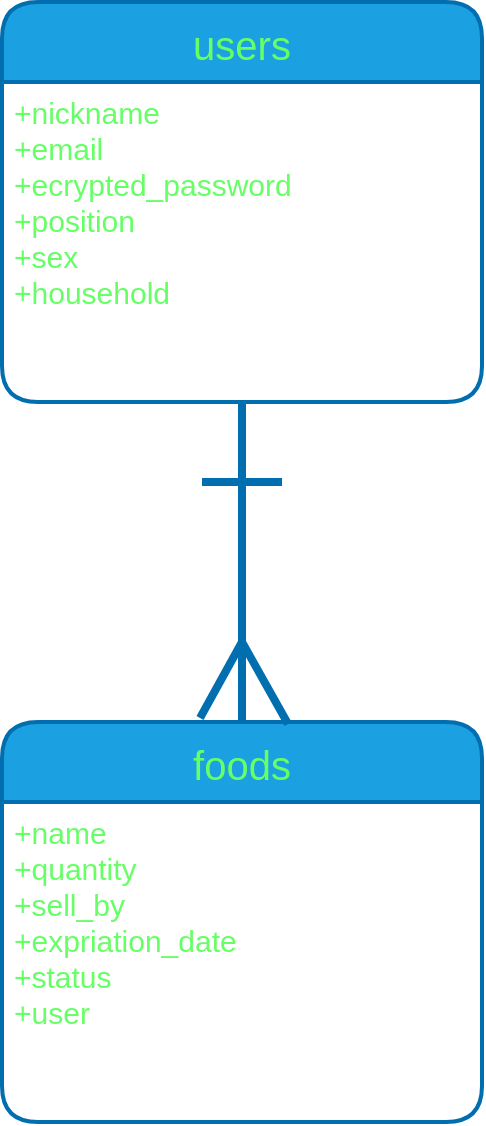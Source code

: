 <mxfile version="14.2.4" type="embed">
    <diagram id="b5fG7cNZI4kyyGxQFFN1" name="ページ1">
        <mxGraphModel dx="220" dy="773" grid="1" gridSize="10" guides="1" tooltips="1" connect="1" arrows="1" fold="1" page="1" pageScale="1" pageWidth="850" pageHeight="1100" math="0" shadow="0">
            <root>
                <mxCell id="0"/>
                <mxCell id="1" parent="0"/>
                <mxCell id="2" value="users" style="swimlane;childLayout=stackLayout;horizontal=1;startSize=40;horizontalStack=0;rounded=1;fontSize=20;fontStyle=0;strokeWidth=2;resizeParent=0;resizeLast=1;shadow=0;dashed=0;align=center;fillColor=#1ba1e2;strokeColor=#006EAF;fontColor=#66FF66;" vertex="1" parent="1">
                    <mxGeometry x="80" y="40" width="240" height="200" as="geometry"/>
                </mxCell>
                <mxCell id="3" value="+nickname&#10;+email&#10;+ecrypted_password&#10;+position&#10;+sex&#10;+household" style="align=left;strokeColor=none;fillColor=none;spacingLeft=4;fontSize=15;verticalAlign=top;resizable=0;rotatable=0;part=1;fontColor=#66FF66;" vertex="1" parent="2">
                    <mxGeometry y="40" width="240" height="160" as="geometry"/>
                </mxCell>
                <mxCell id="4" value="foods" style="swimlane;childLayout=stackLayout;horizontal=1;startSize=40;horizontalStack=0;rounded=1;fontSize=20;fontStyle=0;strokeWidth=2;resizeParent=0;resizeLast=1;shadow=0;dashed=0;align=center;fillColor=#1ba1e2;strokeColor=#006EAF;fontColor=#66FF66;" vertex="1" parent="1">
                    <mxGeometry x="80" y="400" width="240" height="200" as="geometry"/>
                </mxCell>
                <mxCell id="5" value="+name&#10;+quantity&#10;+sell_by&#10;+expriation_date&#10;+status&#10;+user" style="align=left;strokeColor=none;fillColor=none;spacingLeft=4;fontSize=15;verticalAlign=top;resizable=0;rotatable=0;part=1;fontColor=#66FF66;" vertex="1" parent="4">
                    <mxGeometry y="40" width="240" height="160" as="geometry"/>
                </mxCell>
                <mxCell id="7" value="" style="endArrow=none;html=1;rounded=0;fontSize=17;entryX=0.5;entryY=1;entryDx=0;entryDy=0;exitX=0.5;exitY=0;exitDx=0;exitDy=0;strokeWidth=4;fillColor=#1ba1e2;strokeColor=#006EAF;" edge="1" parent="1" source="4" target="3">
                    <mxGeometry relative="1" as="geometry">
                        <mxPoint x="290" y="460" as="sourcePoint"/>
                        <mxPoint x="450" y="460" as="targetPoint"/>
                    </mxGeometry>
                </mxCell>
                <mxCell id="8" value="" style="endArrow=none;html=1;rounded=0;strokeWidth=4;fontSize=17;fillColor=#1ba1e2;strokeColor=#006EAF;" edge="1" parent="1">
                    <mxGeometry relative="1" as="geometry">
                        <mxPoint x="180" y="280" as="sourcePoint"/>
                        <mxPoint x="220" y="280" as="targetPoint"/>
                    </mxGeometry>
                </mxCell>
                <mxCell id="9" value="" style="endArrow=none;html=1;rounded=0;strokeWidth=4;fontSize=17;entryX=0.596;entryY=0.005;entryDx=0;entryDy=0;entryPerimeter=0;fillColor=#1ba1e2;strokeColor=#006EAF;" edge="1" parent="1" target="4">
                    <mxGeometry relative="1" as="geometry">
                        <mxPoint x="200" y="360" as="sourcePoint"/>
                        <mxPoint x="450" y="460" as="targetPoint"/>
                    </mxGeometry>
                </mxCell>
                <mxCell id="10" value="" style="endArrow=none;html=1;rounded=0;strokeWidth=4;fontSize=17;fillColor=#1ba1e2;strokeColor=#006EAF;" edge="1" parent="1">
                    <mxGeometry relative="1" as="geometry">
                        <mxPoint x="200" y="360" as="sourcePoint"/>
                        <mxPoint x="179" y="398" as="targetPoint"/>
                    </mxGeometry>
                </mxCell>
            </root>
        </mxGraphModel>
    </diagram>
</mxfile>